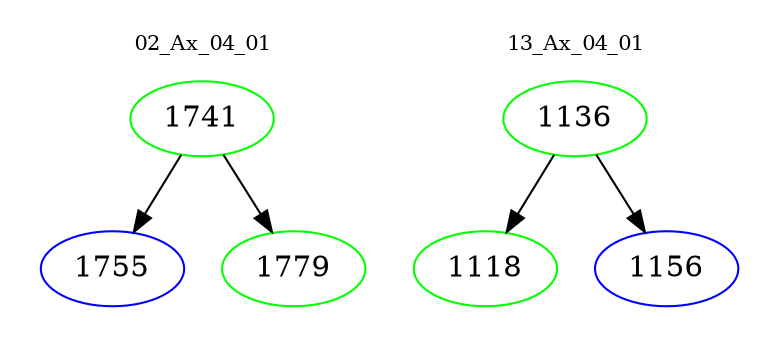digraph{
subgraph cluster_0 {
color = white
label = "02_Ax_04_01";
fontsize=10;
T0_1741 [label="1741", color="green"]
T0_1741 -> T0_1755 [color="black"]
T0_1755 [label="1755", color="blue"]
T0_1741 -> T0_1779 [color="black"]
T0_1779 [label="1779", color="green"]
}
subgraph cluster_1 {
color = white
label = "13_Ax_04_01";
fontsize=10;
T1_1136 [label="1136", color="green"]
T1_1136 -> T1_1118 [color="black"]
T1_1118 [label="1118", color="green"]
T1_1136 -> T1_1156 [color="black"]
T1_1156 [label="1156", color="blue"]
}
}
